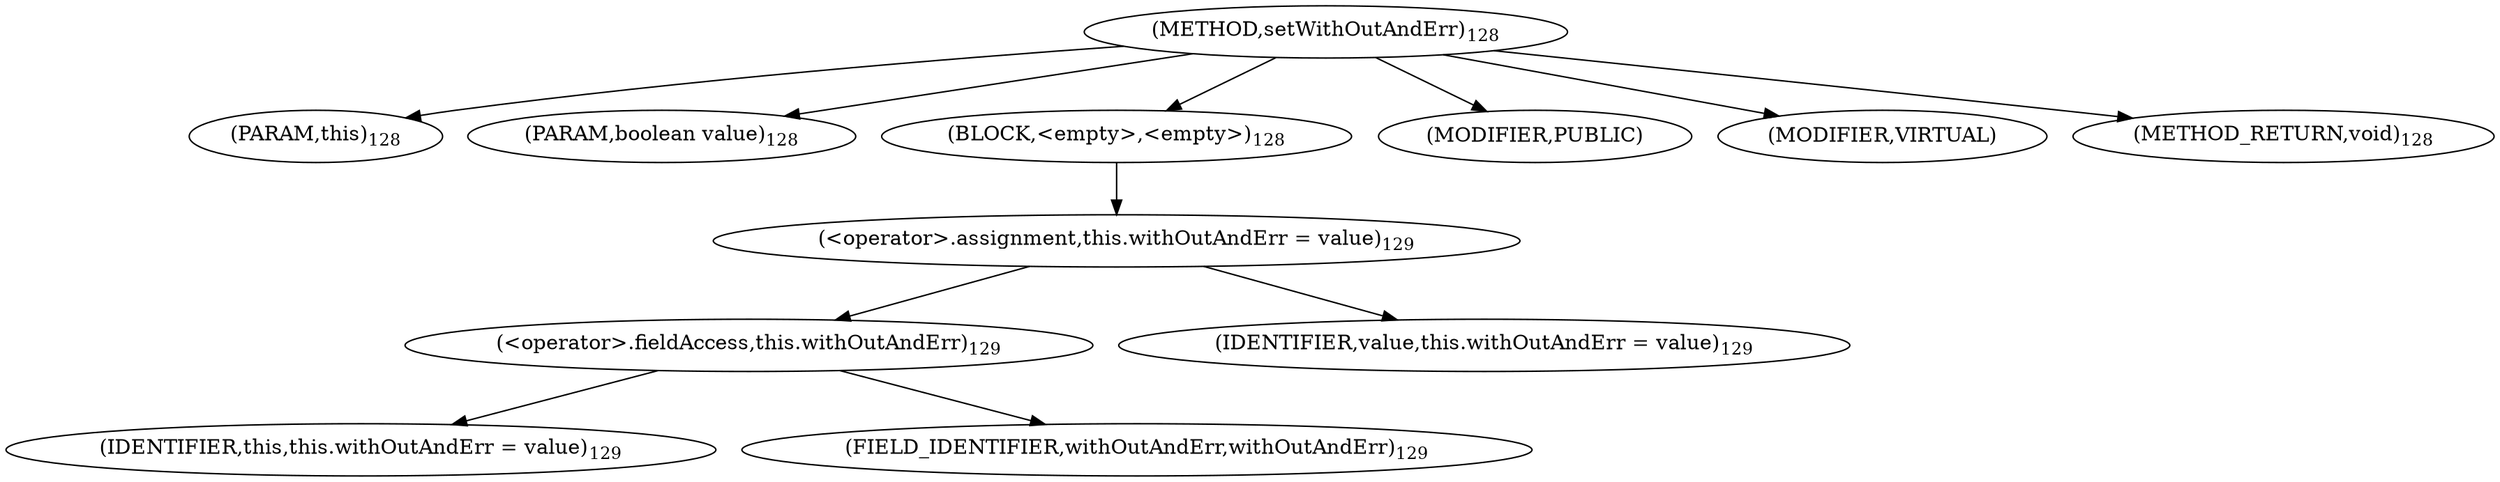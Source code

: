 digraph "setWithOutAndErr" {  
"198" [label = <(METHOD,setWithOutAndErr)<SUB>128</SUB>> ]
"199" [label = <(PARAM,this)<SUB>128</SUB>> ]
"200" [label = <(PARAM,boolean value)<SUB>128</SUB>> ]
"201" [label = <(BLOCK,&lt;empty&gt;,&lt;empty&gt;)<SUB>128</SUB>> ]
"202" [label = <(&lt;operator&gt;.assignment,this.withOutAndErr = value)<SUB>129</SUB>> ]
"203" [label = <(&lt;operator&gt;.fieldAccess,this.withOutAndErr)<SUB>129</SUB>> ]
"204" [label = <(IDENTIFIER,this,this.withOutAndErr = value)<SUB>129</SUB>> ]
"205" [label = <(FIELD_IDENTIFIER,withOutAndErr,withOutAndErr)<SUB>129</SUB>> ]
"206" [label = <(IDENTIFIER,value,this.withOutAndErr = value)<SUB>129</SUB>> ]
"207" [label = <(MODIFIER,PUBLIC)> ]
"208" [label = <(MODIFIER,VIRTUAL)> ]
"209" [label = <(METHOD_RETURN,void)<SUB>128</SUB>> ]
  "198" -> "199" 
  "198" -> "200" 
  "198" -> "201" 
  "198" -> "207" 
  "198" -> "208" 
  "198" -> "209" 
  "201" -> "202" 
  "202" -> "203" 
  "202" -> "206" 
  "203" -> "204" 
  "203" -> "205" 
}
